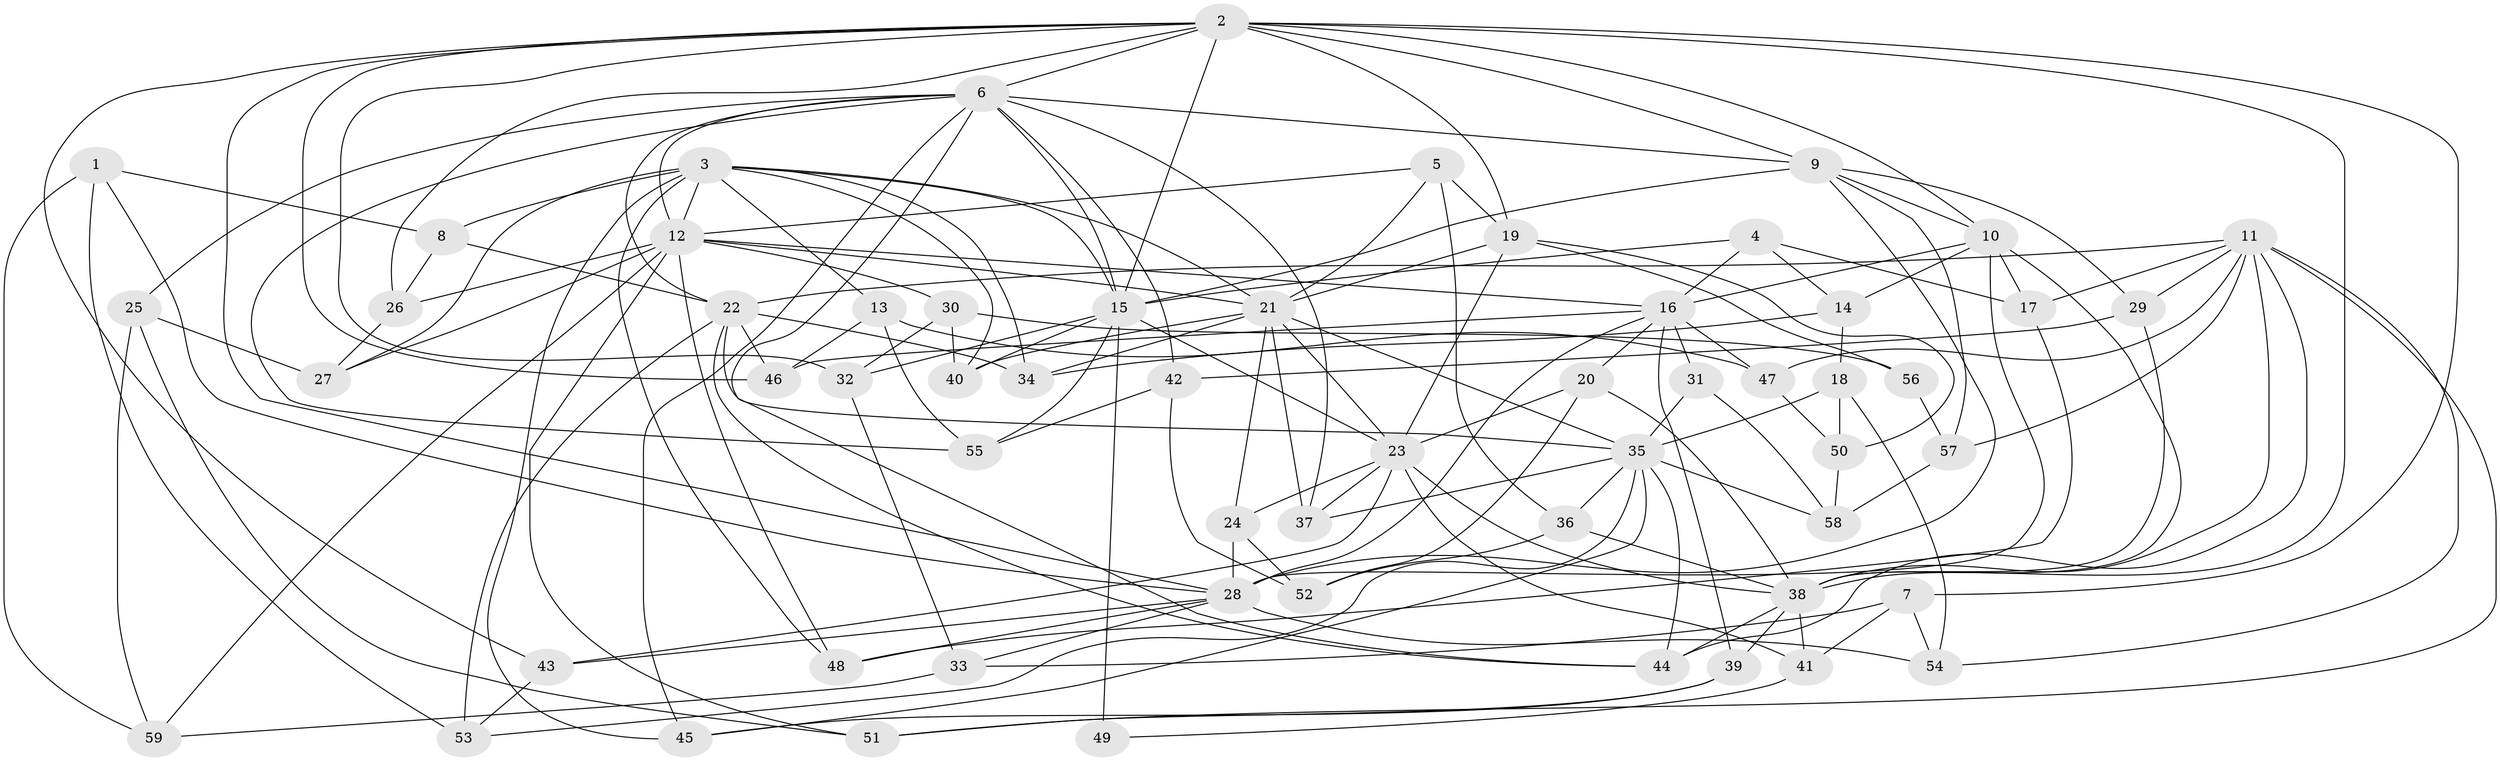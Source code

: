 // original degree distribution, {4: 1.0}
// Generated by graph-tools (version 1.1) at 2025/38/03/09/25 02:38:14]
// undirected, 59 vertices, 159 edges
graph export_dot {
graph [start="1"]
  node [color=gray90,style=filled];
  1;
  2;
  3;
  4;
  5;
  6;
  7;
  8;
  9;
  10;
  11;
  12;
  13;
  14;
  15;
  16;
  17;
  18;
  19;
  20;
  21;
  22;
  23;
  24;
  25;
  26;
  27;
  28;
  29;
  30;
  31;
  32;
  33;
  34;
  35;
  36;
  37;
  38;
  39;
  40;
  41;
  42;
  43;
  44;
  45;
  46;
  47;
  48;
  49;
  50;
  51;
  52;
  53;
  54;
  55;
  56;
  57;
  58;
  59;
  1 -- 8 [weight=1.0];
  1 -- 28 [weight=1.0];
  1 -- 53 [weight=1.0];
  1 -- 59 [weight=1.0];
  2 -- 6 [weight=1.0];
  2 -- 7 [weight=1.0];
  2 -- 9 [weight=1.0];
  2 -- 10 [weight=1.0];
  2 -- 15 [weight=1.0];
  2 -- 19 [weight=1.0];
  2 -- 26 [weight=1.0];
  2 -- 28 [weight=1.0];
  2 -- 32 [weight=1.0];
  2 -- 38 [weight=1.0];
  2 -- 43 [weight=1.0];
  2 -- 46 [weight=1.0];
  3 -- 8 [weight=2.0];
  3 -- 12 [weight=2.0];
  3 -- 13 [weight=1.0];
  3 -- 15 [weight=1.0];
  3 -- 21 [weight=1.0];
  3 -- 27 [weight=1.0];
  3 -- 34 [weight=1.0];
  3 -- 40 [weight=1.0];
  3 -- 45 [weight=1.0];
  3 -- 48 [weight=1.0];
  4 -- 14 [weight=1.0];
  4 -- 15 [weight=1.0];
  4 -- 16 [weight=1.0];
  4 -- 17 [weight=1.0];
  5 -- 12 [weight=1.0];
  5 -- 19 [weight=1.0];
  5 -- 21 [weight=1.0];
  5 -- 36 [weight=1.0];
  6 -- 9 [weight=2.0];
  6 -- 12 [weight=1.0];
  6 -- 15 [weight=1.0];
  6 -- 22 [weight=1.0];
  6 -- 25 [weight=1.0];
  6 -- 37 [weight=1.0];
  6 -- 42 [weight=1.0];
  6 -- 44 [weight=1.0];
  6 -- 45 [weight=1.0];
  6 -- 55 [weight=1.0];
  7 -- 33 [weight=1.0];
  7 -- 41 [weight=1.0];
  7 -- 54 [weight=1.0];
  8 -- 22 [weight=2.0];
  8 -- 26 [weight=1.0];
  9 -- 10 [weight=1.0];
  9 -- 15 [weight=1.0];
  9 -- 28 [weight=1.0];
  9 -- 29 [weight=1.0];
  9 -- 57 [weight=1.0];
  10 -- 14 [weight=1.0];
  10 -- 16 [weight=1.0];
  10 -- 17 [weight=1.0];
  10 -- 28 [weight=1.0];
  10 -- 38 [weight=2.0];
  11 -- 17 [weight=1.0];
  11 -- 22 [weight=1.0];
  11 -- 29 [weight=1.0];
  11 -- 38 [weight=2.0];
  11 -- 44 [weight=1.0];
  11 -- 47 [weight=1.0];
  11 -- 51 [weight=1.0];
  11 -- 54 [weight=1.0];
  11 -- 57 [weight=1.0];
  12 -- 16 [weight=1.0];
  12 -- 21 [weight=1.0];
  12 -- 26 [weight=1.0];
  12 -- 27 [weight=1.0];
  12 -- 30 [weight=1.0];
  12 -- 48 [weight=1.0];
  12 -- 51 [weight=1.0];
  12 -- 59 [weight=1.0];
  13 -- 46 [weight=1.0];
  13 -- 47 [weight=1.0];
  13 -- 55 [weight=1.0];
  14 -- 18 [weight=1.0];
  14 -- 34 [weight=1.0];
  15 -- 23 [weight=1.0];
  15 -- 32 [weight=1.0];
  15 -- 40 [weight=1.0];
  15 -- 49 [weight=3.0];
  15 -- 55 [weight=1.0];
  16 -- 20 [weight=1.0];
  16 -- 28 [weight=1.0];
  16 -- 31 [weight=2.0];
  16 -- 39 [weight=1.0];
  16 -- 46 [weight=1.0];
  16 -- 47 [weight=1.0];
  17 -- 48 [weight=1.0];
  18 -- 35 [weight=1.0];
  18 -- 50 [weight=1.0];
  18 -- 54 [weight=1.0];
  19 -- 21 [weight=1.0];
  19 -- 23 [weight=2.0];
  19 -- 50 [weight=1.0];
  19 -- 56 [weight=2.0];
  20 -- 23 [weight=1.0];
  20 -- 38 [weight=1.0];
  20 -- 52 [weight=1.0];
  21 -- 23 [weight=1.0];
  21 -- 24 [weight=1.0];
  21 -- 34 [weight=1.0];
  21 -- 35 [weight=1.0];
  21 -- 37 [weight=1.0];
  21 -- 40 [weight=1.0];
  22 -- 34 [weight=1.0];
  22 -- 35 [weight=1.0];
  22 -- 44 [weight=2.0];
  22 -- 46 [weight=1.0];
  22 -- 53 [weight=1.0];
  23 -- 24 [weight=1.0];
  23 -- 37 [weight=1.0];
  23 -- 38 [weight=1.0];
  23 -- 41 [weight=1.0];
  23 -- 43 [weight=1.0];
  24 -- 28 [weight=1.0];
  24 -- 52 [weight=1.0];
  25 -- 27 [weight=1.0];
  25 -- 51 [weight=1.0];
  25 -- 59 [weight=1.0];
  26 -- 27 [weight=1.0];
  28 -- 33 [weight=1.0];
  28 -- 43 [weight=1.0];
  28 -- 48 [weight=1.0];
  28 -- 54 [weight=1.0];
  29 -- 38 [weight=1.0];
  29 -- 42 [weight=1.0];
  30 -- 32 [weight=1.0];
  30 -- 40 [weight=1.0];
  30 -- 56 [weight=1.0];
  31 -- 35 [weight=1.0];
  31 -- 58 [weight=1.0];
  32 -- 33 [weight=1.0];
  33 -- 59 [weight=1.0];
  35 -- 36 [weight=1.0];
  35 -- 37 [weight=1.0];
  35 -- 44 [weight=1.0];
  35 -- 45 [weight=1.0];
  35 -- 53 [weight=1.0];
  35 -- 58 [weight=1.0];
  36 -- 38 [weight=1.0];
  36 -- 52 [weight=1.0];
  38 -- 39 [weight=1.0];
  38 -- 41 [weight=1.0];
  38 -- 44 [weight=1.0];
  39 -- 45 [weight=1.0];
  39 -- 51 [weight=1.0];
  41 -- 49 [weight=1.0];
  42 -- 52 [weight=1.0];
  42 -- 55 [weight=1.0];
  43 -- 53 [weight=1.0];
  47 -- 50 [weight=1.0];
  50 -- 58 [weight=1.0];
  56 -- 57 [weight=1.0];
  57 -- 58 [weight=1.0];
}

